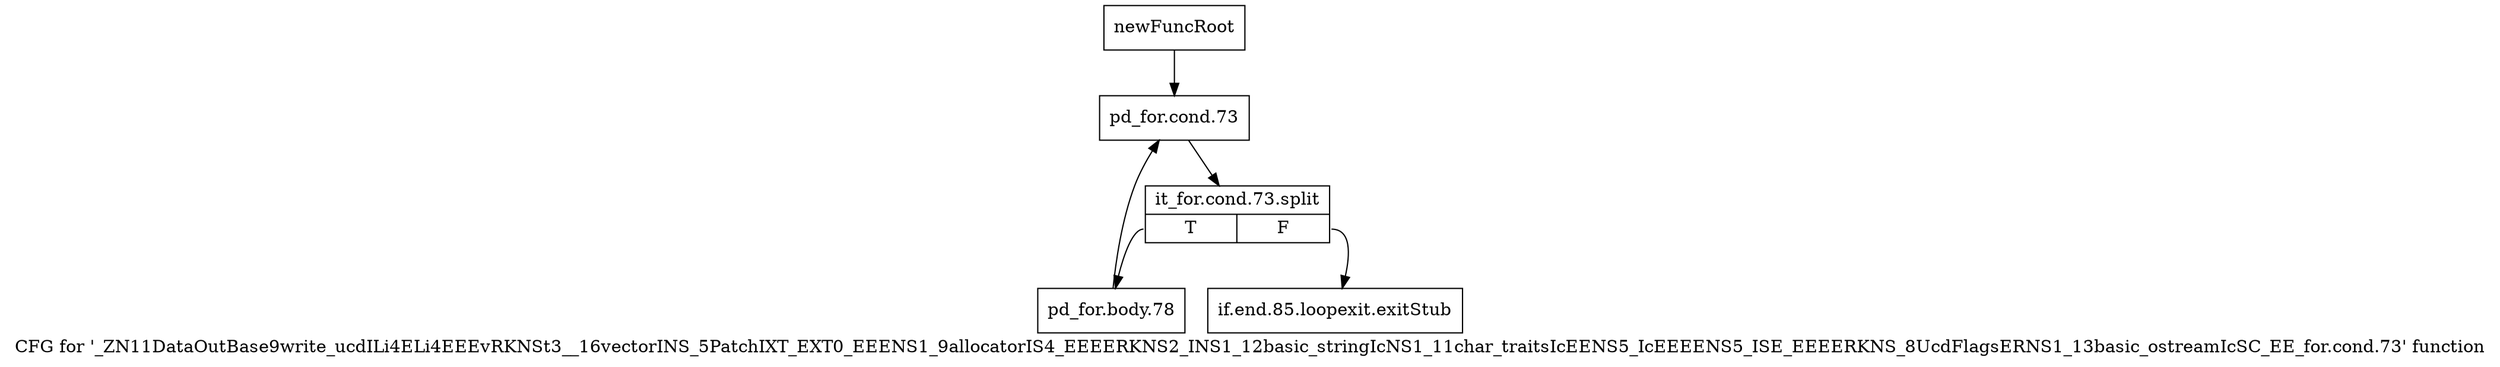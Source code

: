 digraph "CFG for '_ZN11DataOutBase9write_ucdILi4ELi4EEEvRKNSt3__16vectorINS_5PatchIXT_EXT0_EEENS1_9allocatorIS4_EEEERKNS2_INS1_12basic_stringIcNS1_11char_traitsIcEENS5_IcEEEENS5_ISE_EEEERKNS_8UcdFlagsERNS1_13basic_ostreamIcSC_EE_for.cond.73' function" {
	label="CFG for '_ZN11DataOutBase9write_ucdILi4ELi4EEEvRKNSt3__16vectorINS_5PatchIXT_EXT0_EEENS1_9allocatorIS4_EEEERKNS2_INS1_12basic_stringIcNS1_11char_traitsIcEENS5_IcEEEENS5_ISE_EEEERKNS_8UcdFlagsERNS1_13basic_ostreamIcSC_EE_for.cond.73' function";

	Node0x8c758c0 [shape=record,label="{newFuncRoot}"];
	Node0x8c758c0 -> Node0x8c75960;
	Node0x8c75910 [shape=record,label="{if.end.85.loopexit.exitStub}"];
	Node0x8c75960 [shape=record,label="{pd_for.cond.73}"];
	Node0x8c75960 -> Node0xc32fee0;
	Node0xc32fee0 [shape=record,label="{it_for.cond.73.split|{<s0>T|<s1>F}}"];
	Node0xc32fee0:s0 -> Node0x8c759b0;
	Node0xc32fee0:s1 -> Node0x8c75910;
	Node0x8c759b0 [shape=record,label="{pd_for.body.78}"];
	Node0x8c759b0 -> Node0x8c75960;
}
